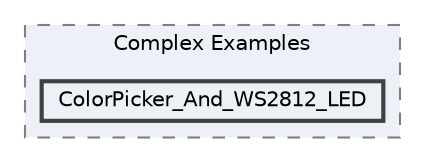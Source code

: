 digraph "C:/Users/BIG/Documents/Arduino/Libraries/Bind/examples/All Boards+HC-06 (or similars)/Complex Examples/ColorPicker_And_WS2812_LED"
{
 // LATEX_PDF_SIZE
  bgcolor="transparent";
  edge [fontname=Helvetica,fontsize=10,labelfontname=Helvetica,labelfontsize=10];
  node [fontname=Helvetica,fontsize=10,shape=box,height=0.2,width=0.4];
  compound=true
  subgraph clusterdir_097e3c3dfdc3d29aacd6e6e2e602b102 {
    graph [ bgcolor="#edf0f7", pencolor="grey50", label="Complex Examples", fontname=Helvetica,fontsize=10 style="filled,dashed", URL="dir_097e3c3dfdc3d29aacd6e6e2e602b102.html",tooltip=""]
  dir_a743827ffe590e1589800ec19f55f8c7 [label="ColorPicker_And_WS2812_LED", fillcolor="#edf0f7", color="grey25", style="filled,bold", URL="dir_a743827ffe590e1589800ec19f55f8c7.html",tooltip=""];
  }
}
